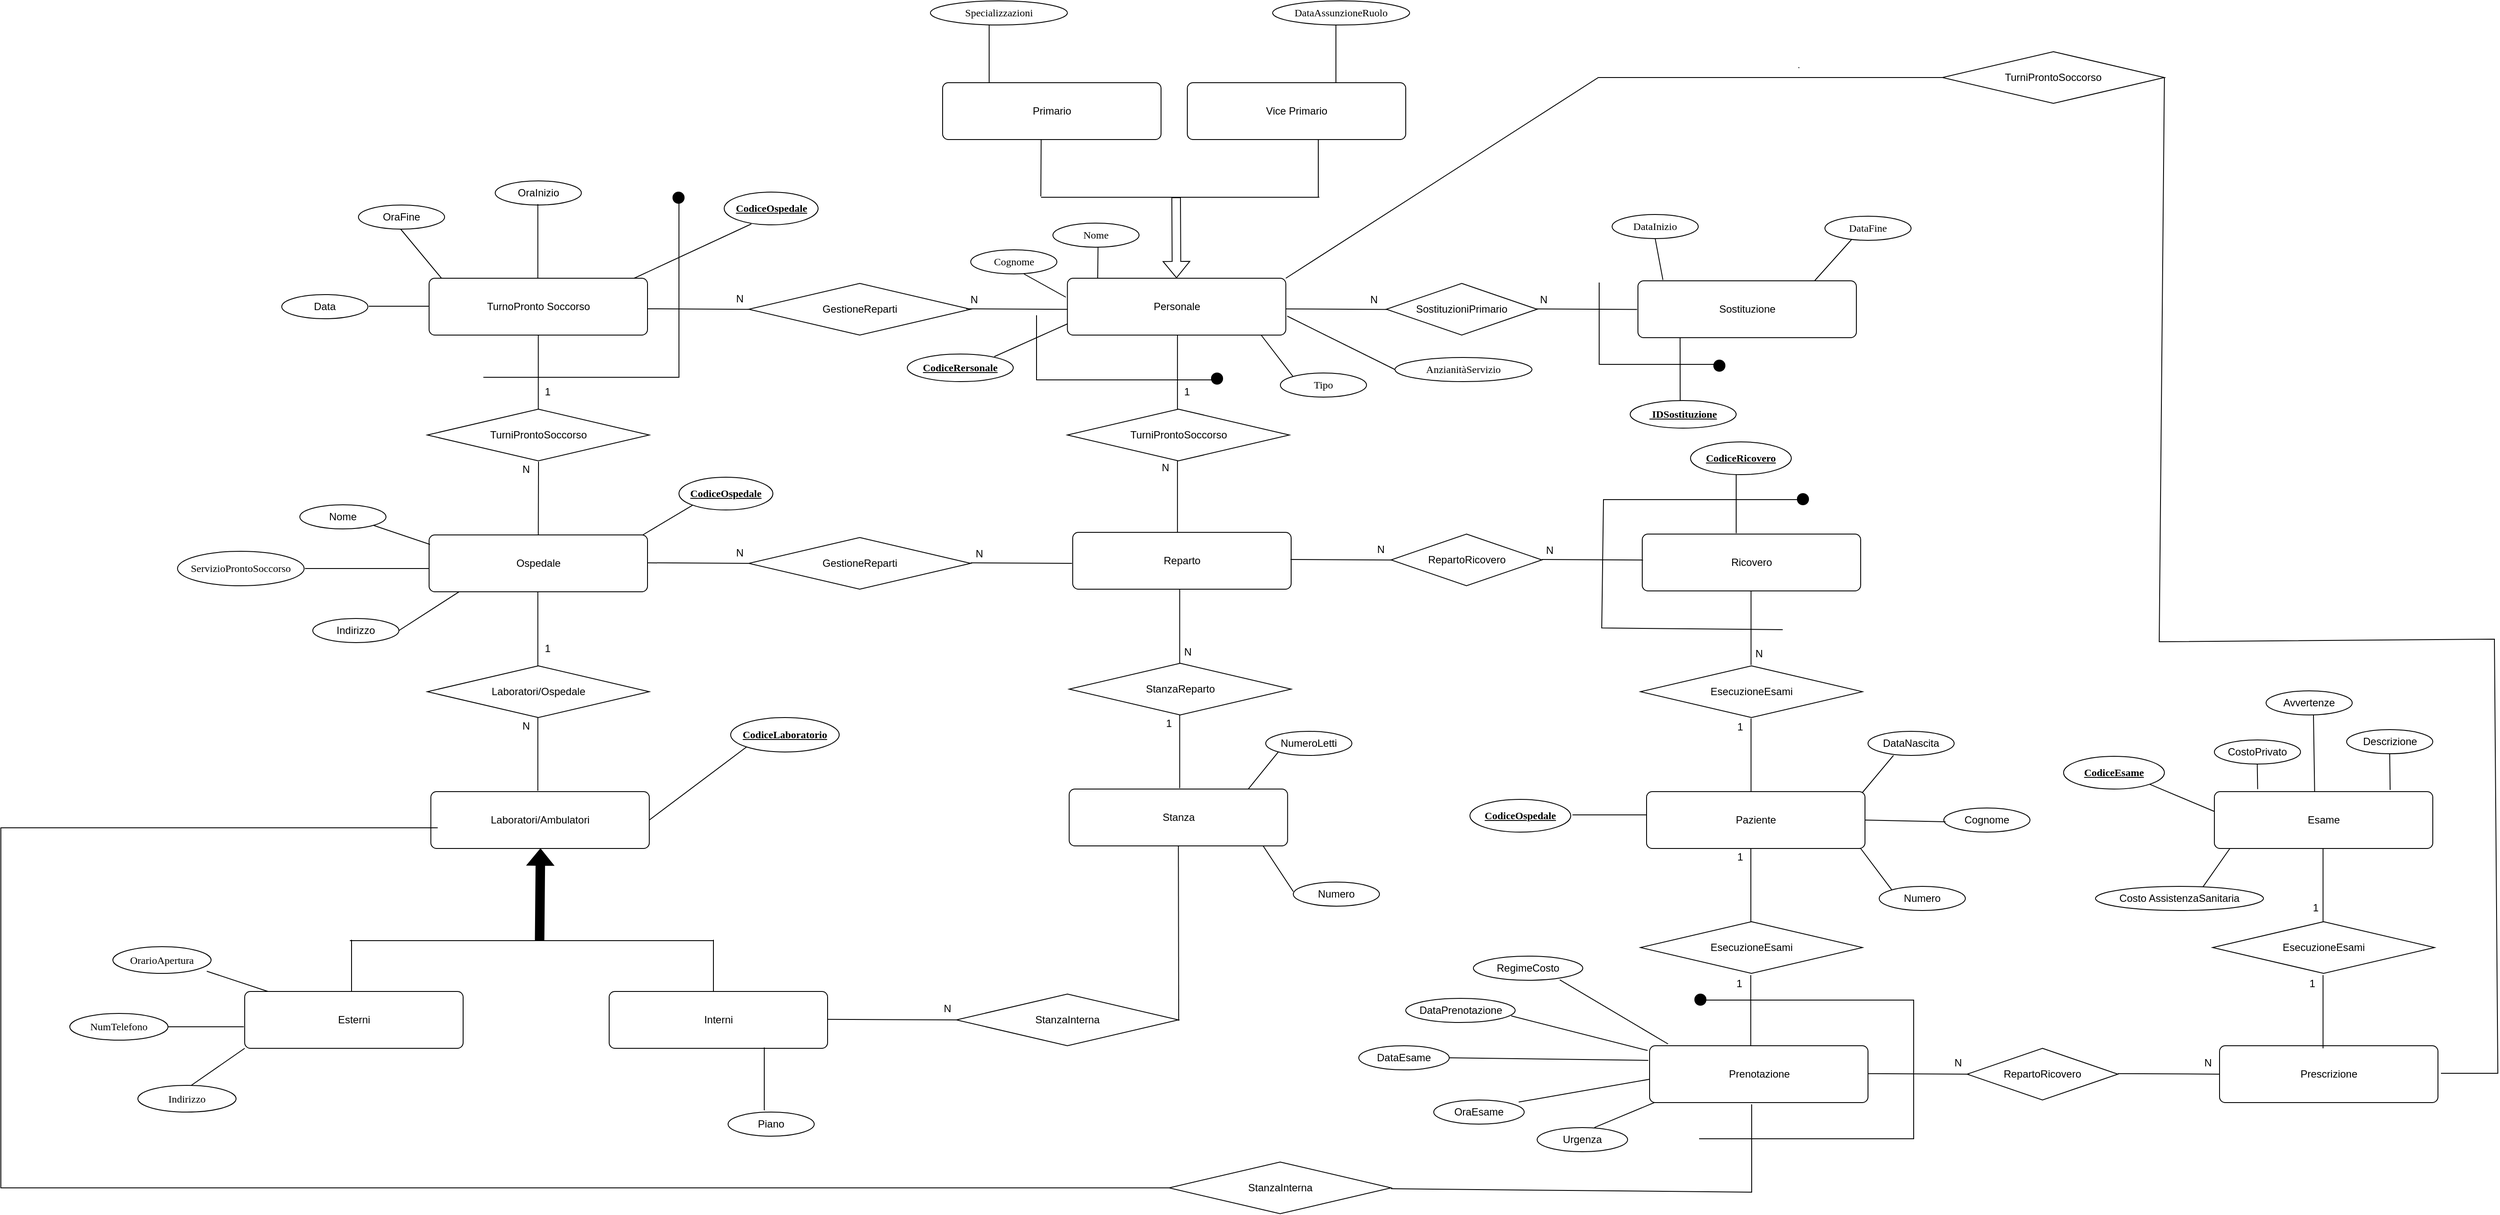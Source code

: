 <mxfile version="24.4.4" type="github">
  <diagram name="Pagina-1" id="woLgoflBnYrOJVL_EDXt">
    <mxGraphModel dx="2906" dy="1667" grid="0" gridSize="10" guides="1" tooltips="1" connect="1" arrows="1" fold="1" page="0" pageScale="1" pageWidth="827" pageHeight="1169" math="0" shadow="0">
      <root>
        <mxCell id="0" />
        <mxCell id="1" parent="0" />
        <mxCell id="nYtGBeRSti1WLGGYR-Tt-14" value="TurnoPronto Soccorso" style="rounded=1;arcSize=10;whiteSpace=wrap;html=1;align=center;" parent="1" vertex="1">
          <mxGeometry x="-793" y="-386" width="253.5" height="66" as="geometry" />
        </mxCell>
        <mxCell id="nYtGBeRSti1WLGGYR-Tt-88" value="" style="endArrow=none;html=1;rounded=0;fontSize=12;startSize=8;endSize=8;curved=1;entryX=0.5;entryY=1;entryDx=0;entryDy=0;exitX=0.5;exitY=0;exitDx=0;exitDy=0;" parent="1" edge="1" target="nYtGBeRSti1WLGGYR-Tt-14" source="W7nRIWuPNDp_MP-GWuMY-126">
          <mxGeometry relative="1" as="geometry">
            <mxPoint x="-666.87" y="-223" as="sourcePoint" />
            <mxPoint x="-666.58" y="-280" as="targetPoint" />
          </mxGeometry>
        </mxCell>
        <mxCell id="nYtGBeRSti1WLGGYR-Tt-89" value="1" style="resizable=0;html=1;whiteSpace=wrap;align=right;verticalAlign=bottom;" parent="nYtGBeRSti1WLGGYR-Tt-88" connectable="0" vertex="1">
          <mxGeometry x="1" relative="1" as="geometry">
            <mxPoint x="16" y="74" as="offset" />
          </mxGeometry>
        </mxCell>
        <mxCell id="nYtGBeRSti1WLGGYR-Tt-90" value="" style="endArrow=none;html=1;rounded=0;fontSize=12;startSize=8;endSize=8;curved=1;entryX=0.5;entryY=0;entryDx=0;entryDy=0;" parent="1" edge="1" target="W7nRIWuPNDp_MP-GWuMY-122">
          <mxGeometry relative="1" as="geometry">
            <mxPoint x="-666" y="-173" as="sourcePoint" />
            <mxPoint x="-666.87" y="-107" as="targetPoint" />
          </mxGeometry>
        </mxCell>
        <mxCell id="nYtGBeRSti1WLGGYR-Tt-91" value="N" style="resizable=0;html=1;whiteSpace=wrap;align=right;verticalAlign=bottom;" parent="nYtGBeRSti1WLGGYR-Tt-90" connectable="0" vertex="1">
          <mxGeometry x="1" relative="1" as="geometry">
            <mxPoint x="-8" y="-67" as="offset" />
          </mxGeometry>
        </mxCell>
        <mxCell id="W7nRIWuPNDp_MP-GWuMY-4" value="&lt;p style=&quot;margin: 0px 0px 0px 72px; text-indent: -72px; font-stretch: normal; line-height: normal; font-family: Times;&quot;&gt;&lt;b&gt;CodiceOspedale&lt;/b&gt;&lt;/p&gt;" style="ellipse;whiteSpace=wrap;html=1;align=center;fontStyle=4;" vertex="1" parent="1">
          <mxGeometry x="-503" y="-155" width="109" height="38" as="geometry" />
        </mxCell>
        <mxCell id="W7nRIWuPNDp_MP-GWuMY-7" value="&lt;p style=&quot;margin: 0px 0px 0px 72px; text-indent: -72px; font-stretch: normal; line-height: normal; font-family: Times;&quot;&gt;ServizioProntoSoccorso&lt;/p&gt;" style="ellipse;whiteSpace=wrap;html=1;align=center;" vertex="1" parent="1">
          <mxGeometry x="-1085" y="-69" width="147" height="40" as="geometry" />
        </mxCell>
        <mxCell id="W7nRIWuPNDp_MP-GWuMY-8" value="" style="endArrow=none;html=1;rounded=0;" edge="1" parent="1">
          <mxGeometry relative="1" as="geometry">
            <mxPoint x="-937" y="-49" as="sourcePoint" />
            <mxPoint x="-793" y="-49" as="targetPoint" />
          </mxGeometry>
        </mxCell>
        <mxCell id="W7nRIWuPNDp_MP-GWuMY-9" value="" style="endArrow=none;html=1;rounded=0;entryX=0.147;entryY=0.977;entryDx=0;entryDy=0;exitX=1;exitY=0.5;exitDx=0;exitDy=0;entryPerimeter=0;" edge="1" parent="1" source="W7nRIWuPNDp_MP-GWuMY-25" target="W7nRIWuPNDp_MP-GWuMY-122">
          <mxGeometry relative="1" as="geometry">
            <mxPoint x="-67" y="7" as="sourcePoint" />
            <mxPoint x="-10" y="-22" as="targetPoint" />
          </mxGeometry>
        </mxCell>
        <mxCell id="W7nRIWuPNDp_MP-GWuMY-11" value="" style="endArrow=none;html=1;rounded=0;entryX=0;entryY=1;entryDx=0;entryDy=0;" edge="1" parent="1" target="W7nRIWuPNDp_MP-GWuMY-4">
          <mxGeometry relative="1" as="geometry">
            <mxPoint x="-545" y="-88" as="sourcePoint" />
            <mxPoint x="-506" y="-109" as="targetPoint" />
          </mxGeometry>
        </mxCell>
        <mxCell id="W7nRIWuPNDp_MP-GWuMY-15" style="edgeStyle=orthogonalEdgeStyle;rounded=0;orthogonalLoop=1;jettySize=auto;html=1;exitX=0.5;exitY=1;exitDx=0;exitDy=0;" edge="1" parent="1">
          <mxGeometry relative="1" as="geometry">
            <mxPoint x="897.5" y="543" as="sourcePoint" />
            <mxPoint x="897.5" y="543" as="targetPoint" />
          </mxGeometry>
        </mxCell>
        <mxCell id="W7nRIWuPNDp_MP-GWuMY-20" value="&lt;p style=&quot;margin: 0px 0px 0px 72px; text-indent: -72px; font-stretch: normal; line-height: normal; font-family: Times;&quot;&gt;&lt;b&gt;CodiceLaboratorio&lt;/b&gt;&lt;/p&gt;" style="ellipse;whiteSpace=wrap;html=1;align=center;fontStyle=4;" vertex="1" parent="1">
          <mxGeometry x="-443" y="124" width="126" height="40" as="geometry" />
        </mxCell>
        <mxCell id="W7nRIWuPNDp_MP-GWuMY-21" value="" style="endArrow=none;html=1;rounded=0;exitX=1;exitY=0.5;exitDx=0;exitDy=0;entryX=0;entryY=1;entryDx=0;entryDy=0;" edge="1" parent="1" source="W7nRIWuPNDp_MP-GWuMY-123" target="W7nRIWuPNDp_MP-GWuMY-20">
          <mxGeometry relative="1" as="geometry">
            <mxPoint x="-891.004" y="245.11" as="sourcePoint" />
            <mxPoint x="-839.95" y="291" as="targetPoint" />
          </mxGeometry>
        </mxCell>
        <mxCell id="W7nRIWuPNDp_MP-GWuMY-25" value="Indirizzo" style="ellipse;whiteSpace=wrap;html=1;align=center;" vertex="1" parent="1">
          <mxGeometry x="-928" y="9" width="100" height="28" as="geometry" />
        </mxCell>
        <mxCell id="W7nRIWuPNDp_MP-GWuMY-26" value="Nome" style="ellipse;whiteSpace=wrap;html=1;align=center;" vertex="1" parent="1">
          <mxGeometry x="-943" y="-123" width="100" height="28" as="geometry" />
        </mxCell>
        <mxCell id="W7nRIWuPNDp_MP-GWuMY-28" value="&lt;p style=&quot;margin: 0px 0px 0px 72px; text-indent: -72px; font-stretch: normal; line-height: normal; font-family: Times;&quot;&gt;OrarioApertura&lt;/p&gt;" style="ellipse;whiteSpace=wrap;html=1;align=center;" vertex="1" parent="1">
          <mxGeometry x="-1160" y="390" width="114" height="31" as="geometry" />
        </mxCell>
        <mxCell id="W7nRIWuPNDp_MP-GWuMY-40" value="SostituzioniPrimario" style="shape=rhombus;perimeter=rhombusPerimeter;whiteSpace=wrap;html=1;align=center;" vertex="1" parent="1">
          <mxGeometry x="318" y="-380" width="175" height="60" as="geometry" />
        </mxCell>
        <mxCell id="W7nRIWuPNDp_MP-GWuMY-54" value="" style="endArrow=none;html=1;rounded=0;" edge="1" parent="1">
          <mxGeometry relative="1" as="geometry">
            <mxPoint x="797" y="-630" as="sourcePoint" />
            <mxPoint x="796.5" y="-631" as="targetPoint" />
            <Array as="points" />
          </mxGeometry>
        </mxCell>
        <mxCell id="W7nRIWuPNDp_MP-GWuMY-56" value="" style="endArrow=none;html=1;rounded=0;fontSize=12;startSize=8;endSize=8;curved=1;exitX=0.5;exitY=0;exitDx=0;exitDy=0;" edge="1" parent="1">
          <mxGeometry relative="1" as="geometry">
            <mxPoint x="239" y="-480" as="sourcePoint" />
            <mxPoint x="239" y="-547" as="targetPoint" />
          </mxGeometry>
        </mxCell>
        <mxCell id="W7nRIWuPNDp_MP-GWuMY-58" value="&lt;p style=&quot;margin: 0px 0px 0px 72px; text-indent: -72px; font-stretch: normal; line-height: normal; font-family: Times;&quot;&gt;DataInizio&lt;/p&gt;" style="ellipse;whiteSpace=wrap;html=1;align=center;" vertex="1" parent="1">
          <mxGeometry x="580" y="-460" width="100" height="28" as="geometry" />
        </mxCell>
        <mxCell id="W7nRIWuPNDp_MP-GWuMY-59" value="&lt;p style=&quot;margin: 0px 0px 0px 72px; text-indent: -72px; font-stretch: normal; line-height: normal; font-family: Times;&quot;&gt;DataFine&lt;/p&gt;" style="ellipse;whiteSpace=wrap;html=1;align=center;" vertex="1" parent="1">
          <mxGeometry x="827" y="-458" width="100" height="28" as="geometry" />
        </mxCell>
        <mxCell id="W7nRIWuPNDp_MP-GWuMY-60" value="" style="endArrow=none;html=1;rounded=0;fontSize=12;startSize=8;endSize=8;curved=1;exitX=0.5;exitY=1;exitDx=0;exitDy=0;" edge="1" parent="1" source="W7nRIWuPNDp_MP-GWuMY-58">
          <mxGeometry relative="1" as="geometry">
            <mxPoint x="1093" y="-206" as="sourcePoint" />
            <mxPoint x="639" y="-384" as="targetPoint" />
          </mxGeometry>
        </mxCell>
        <mxCell id="W7nRIWuPNDp_MP-GWuMY-61" value="&lt;p style=&quot;margin: 0px 0px 0px 72px; text-indent: -72px; font-stretch: normal; line-height: normal; font-family: Times;&quot;&gt;&lt;b&gt;&amp;nbsp;IDSostituzione&lt;/b&gt;&lt;/p&gt;" style="ellipse;whiteSpace=wrap;html=1;align=center;fontStyle=4;" vertex="1" parent="1">
          <mxGeometry x="601" y="-244" width="123" height="32" as="geometry" />
        </mxCell>
        <mxCell id="W7nRIWuPNDp_MP-GWuMY-72" value="" style="ellipse;whiteSpace=wrap;html=1;aspect=fixed;strokeColor=#000000;fillColor=#000000;" vertex="1" parent="1">
          <mxGeometry x="698" y="-291" width="13" height="13" as="geometry" />
        </mxCell>
        <mxCell id="W7nRIWuPNDp_MP-GWuMY-74" value="&lt;p style=&quot;margin: 0px 0px 0px 72px; text-indent: -72px; font-stretch: normal; line-height: normal; font-family: Times;&quot;&gt;DataAssunzioneRuolo&lt;/p&gt;" style="ellipse;whiteSpace=wrap;html=1;align=center;" vertex="1" parent="1">
          <mxGeometry x="186" y="-708" width="159" height="28" as="geometry" />
        </mxCell>
        <mxCell id="W7nRIWuPNDp_MP-GWuMY-82" value="" style="shape=flexArrow;endArrow=classic;html=1;rounded=0;" edge="1" parent="1">
          <mxGeometry width="50" height="50" relative="1" as="geometry">
            <mxPoint x="74.04" y="-480" as="sourcePoint" />
            <mxPoint x="74.462" y="-386" as="targetPoint" />
          </mxGeometry>
        </mxCell>
        <mxCell id="W7nRIWuPNDp_MP-GWuMY-83" value="" style="endArrow=none;html=1;rounded=0;fontSize=12;startSize=8;endSize=8;curved=1;" edge="1" parent="1">
          <mxGeometry relative="1" as="geometry">
            <mxPoint x="-82.81" y="-480.03" as="sourcePoint" />
            <mxPoint x="240.19" y="-480.03" as="targetPoint" />
          </mxGeometry>
        </mxCell>
        <mxCell id="W7nRIWuPNDp_MP-GWuMY-87" value="" style="endArrow=none;html=1;rounded=0;fontSize=12;startSize=8;endSize=8;curved=1;" edge="1" parent="1">
          <mxGeometry relative="1" as="geometry">
            <mxPoint x="858" y="-431" as="sourcePoint" />
            <mxPoint x="814.996" y="-383" as="targetPoint" />
          </mxGeometry>
        </mxCell>
        <mxCell id="W7nRIWuPNDp_MP-GWuMY-92" value="" style="endArrow=none;html=1;rounded=0;" edge="1" parent="1">
          <mxGeometry width="50" height="50" relative="1" as="geometry">
            <mxPoint x="565" y="-381" as="sourcePoint" />
            <mxPoint x="698" y="-286" as="targetPoint" />
            <Array as="points">
              <mxPoint x="565" y="-286" />
            </Array>
          </mxGeometry>
        </mxCell>
        <mxCell id="W7nRIWuPNDp_MP-GWuMY-94" value="" style="endArrow=none;html=1;rounded=0;fontSize=12;startSize=8;endSize=8;curved=1;entryX=0.378;entryY=1.053;entryDx=0;entryDy=0;entryPerimeter=0;" edge="1" parent="1">
          <mxGeometry relative="1" as="geometry">
            <mxPoint x="659" y="-244" as="sourcePoint" />
            <mxPoint x="658.896" y="-327.88" as="targetPoint" />
          </mxGeometry>
        </mxCell>
        <mxCell id="W7nRIWuPNDp_MP-GWuMY-98" value="&lt;p style=&quot;margin: 0px 0px 0px 72px; text-indent: -72px; font-stretch: normal; line-height: normal; font-family: Times;&quot;&gt;&lt;b&gt;CodiceRersonale&lt;/b&gt;&lt;/p&gt;" style="ellipse;whiteSpace=wrap;html=1;align=center;fontStyle=4;" vertex="1" parent="1">
          <mxGeometry x="-238.0" y="-298" width="123" height="32" as="geometry" />
        </mxCell>
        <mxCell id="W7nRIWuPNDp_MP-GWuMY-99" value="&lt;p style=&quot;margin: 0px 0px 0px 72px; text-indent: -72px; font-stretch: normal; line-height: normal; font-family: Times;&quot;&gt;Nome&lt;/p&gt;" style="ellipse;whiteSpace=wrap;html=1;align=center;" vertex="1" parent="1">
          <mxGeometry x="-69" y="-450" width="100" height="28" as="geometry" />
        </mxCell>
        <mxCell id="W7nRIWuPNDp_MP-GWuMY-100" value="&lt;p style=&quot;margin: 0px 0px 0px 72px; text-indent: -72px; font-stretch: normal; line-height: normal; font-family: Times;&quot;&gt;Cognome&lt;/p&gt;" style="ellipse;whiteSpace=wrap;html=1;align=center;" vertex="1" parent="1">
          <mxGeometry x="-164.38" y="-419" width="100" height="28" as="geometry" />
        </mxCell>
        <mxCell id="W7nRIWuPNDp_MP-GWuMY-101" value="&lt;p style=&quot;margin: 0px 0px 0px 72px; text-indent: -72px; font-stretch: normal; line-height: normal; font-family: Times;&quot;&gt;Tipo&lt;/p&gt;" style="ellipse;whiteSpace=wrap;html=1;align=center;" vertex="1" parent="1">
          <mxGeometry x="195" y="-276" width="100" height="28" as="geometry" />
        </mxCell>
        <mxCell id="W7nRIWuPNDp_MP-GWuMY-102" value="&lt;p style=&quot;margin: 0px 0px 0px 72px; text-indent: -72px; font-stretch: normal; line-height: normal; font-family: Times;&quot;&gt;AnzianitàServizio&lt;/p&gt;" style="ellipse;whiteSpace=wrap;html=1;align=center;" vertex="1" parent="1">
          <mxGeometry x="328" y="-294" width="159" height="28" as="geometry" />
        </mxCell>
        <mxCell id="W7nRIWuPNDp_MP-GWuMY-103" value="" style="endArrow=none;html=1;rounded=0;fontSize=12;startSize=8;endSize=8;curved=1;exitX=0.5;exitY=0;exitDx=0;exitDy=0;" edge="1" parent="1">
          <mxGeometry relative="1" as="geometry">
            <mxPoint x="-83" y="-481" as="sourcePoint" />
            <mxPoint x="-82.64" y="-547" as="targetPoint" />
          </mxGeometry>
        </mxCell>
        <mxCell id="W7nRIWuPNDp_MP-GWuMY-109" value="" style="endArrow=none;html=1;rounded=0;" edge="1" parent="1">
          <mxGeometry relative="1" as="geometry">
            <mxPoint x="-88" y="-343" as="sourcePoint" />
            <mxPoint x="120" y="-268" as="targetPoint" />
            <Array as="points">
              <mxPoint x="-88" y="-268" />
            </Array>
          </mxGeometry>
        </mxCell>
        <mxCell id="W7nRIWuPNDp_MP-GWuMY-114" value="&lt;p style=&quot;margin: 0px 0px 0px 72px; text-indent: -72px; font-stretch: normal; line-height: normal; font-family: Times;&quot;&gt;Specializzazioni&lt;/p&gt;" style="ellipse;whiteSpace=wrap;html=1;align=center;" vertex="1" parent="1">
          <mxGeometry x="-211.18" y="-708" width="159" height="28" as="geometry" />
        </mxCell>
        <mxCell id="W7nRIWuPNDp_MP-GWuMY-122" value="Ospedale" style="rounded=1;arcSize=10;whiteSpace=wrap;html=1;align=center;" vertex="1" parent="1">
          <mxGeometry x="-793" y="-88" width="253.5" height="66" as="geometry" />
        </mxCell>
        <mxCell id="W7nRIWuPNDp_MP-GWuMY-123" value="Laboratori/Ambulatori" style="rounded=1;arcSize=10;whiteSpace=wrap;html=1;align=center;" vertex="1" parent="1">
          <mxGeometry x="-790.94" y="210" width="253.5" height="66" as="geometry" />
        </mxCell>
        <mxCell id="W7nRIWuPNDp_MP-GWuMY-126" value="TurniProntoSoccorso" style="shape=rhombus;perimeter=rhombusPerimeter;whiteSpace=wrap;html=1;align=center;" vertex="1" parent="1">
          <mxGeometry x="-795.06" y="-234" width="257.62" height="60" as="geometry" />
        </mxCell>
        <mxCell id="W7nRIWuPNDp_MP-GWuMY-127" value="" style="endArrow=none;html=1;rounded=0;entryX=0.138;entryY=0.032;entryDx=0;entryDy=0;entryPerimeter=0;exitX=1;exitY=1;exitDx=0;exitDy=0;" edge="1" parent="1" source="W7nRIWuPNDp_MP-GWuMY-26">
          <mxGeometry relative="1" as="geometry">
            <mxPoint x="-843" y="-109" as="sourcePoint" />
            <mxPoint x="-792" y="-77" as="targetPoint" />
          </mxGeometry>
        </mxCell>
        <mxCell id="W7nRIWuPNDp_MP-GWuMY-128" value="Laboratori/Ospedale" style="shape=rhombus;perimeter=rhombusPerimeter;whiteSpace=wrap;html=1;align=center;" vertex="1" parent="1">
          <mxGeometry x="-795.06" y="64" width="257.62" height="60" as="geometry" />
        </mxCell>
        <mxCell id="W7nRIWuPNDp_MP-GWuMY-129" value="" style="shape=flexArrow;endArrow=classic;html=1;rounded=0;labelBackgroundColor=#000000;fillColor=#000000;" edge="1" parent="1">
          <mxGeometry width="50" height="50" relative="1" as="geometry">
            <mxPoint x="-664.72" y="383" as="sourcePoint" />
            <mxPoint x="-663.72" y="276" as="targetPoint" />
          </mxGeometry>
        </mxCell>
        <mxCell id="W7nRIWuPNDp_MP-GWuMY-130" value="" style="endArrow=none;html=1;rounded=0;fontSize=12;startSize=8;endSize=8;curved=1;entryX=0.5;entryY=1;entryDx=0;entryDy=0;exitX=0.5;exitY=0;exitDx=0;exitDy=0;" edge="1" parent="1">
          <mxGeometry relative="1" as="geometry">
            <mxPoint x="-666.78" y="64" as="sourcePoint" />
            <mxPoint x="-666.78" y="-22" as="targetPoint" />
          </mxGeometry>
        </mxCell>
        <mxCell id="W7nRIWuPNDp_MP-GWuMY-131" value="1" style="resizable=0;html=1;whiteSpace=wrap;align=right;verticalAlign=bottom;" connectable="0" vertex="1" parent="W7nRIWuPNDp_MP-GWuMY-130">
          <mxGeometry x="1" relative="1" as="geometry">
            <mxPoint x="16" y="74" as="offset" />
          </mxGeometry>
        </mxCell>
        <mxCell id="W7nRIWuPNDp_MP-GWuMY-132" value="" style="endArrow=none;html=1;rounded=0;fontSize=12;startSize=8;endSize=8;curved=1;entryX=0.5;entryY=0;entryDx=0;entryDy=0;" edge="1" parent="1">
          <mxGeometry relative="1" as="geometry">
            <mxPoint x="-666.78" y="124" as="sourcePoint" />
            <mxPoint x="-666.78" y="209" as="targetPoint" />
          </mxGeometry>
        </mxCell>
        <mxCell id="W7nRIWuPNDp_MP-GWuMY-133" value="N" style="resizable=0;html=1;whiteSpace=wrap;align=right;verticalAlign=bottom;" connectable="0" vertex="1" parent="W7nRIWuPNDp_MP-GWuMY-132">
          <mxGeometry x="1" relative="1" as="geometry">
            <mxPoint x="-8" y="-67" as="offset" />
          </mxGeometry>
        </mxCell>
        <mxCell id="W7nRIWuPNDp_MP-GWuMY-134" value="Esterni" style="rounded=1;arcSize=10;whiteSpace=wrap;html=1;align=center;" vertex="1" parent="1">
          <mxGeometry x="-1007" y="442" width="253.5" height="66" as="geometry" />
        </mxCell>
        <mxCell id="W7nRIWuPNDp_MP-GWuMY-135" value="Interni" style="rounded=1;arcSize=10;whiteSpace=wrap;html=1;align=center;" vertex="1" parent="1">
          <mxGeometry x="-584" y="442" width="253.5" height="66" as="geometry" />
        </mxCell>
        <mxCell id="W7nRIWuPNDp_MP-GWuMY-136" value="" style="endArrow=none;html=1;rounded=0;" edge="1" parent="1">
          <mxGeometry relative="1" as="geometry">
            <mxPoint x="-885" y="383" as="sourcePoint" />
            <mxPoint x="-463" y="383" as="targetPoint" />
          </mxGeometry>
        </mxCell>
        <mxCell id="W7nRIWuPNDp_MP-GWuMY-137" value="" style="endArrow=none;html=1;rounded=0;fontSize=12;startSize=8;endSize=8;curved=1;entryX=0.5;entryY=0;entryDx=0;entryDy=0;" edge="1" parent="1">
          <mxGeometry relative="1" as="geometry">
            <mxPoint x="-883" y="382" as="sourcePoint" />
            <mxPoint x="-883" y="442" as="targetPoint" />
          </mxGeometry>
        </mxCell>
        <mxCell id="W7nRIWuPNDp_MP-GWuMY-139" value="" style="endArrow=none;html=1;rounded=0;fontSize=12;startSize=8;endSize=8;curved=1;entryX=0.5;entryY=0;entryDx=0;entryDy=0;" edge="1" parent="1">
          <mxGeometry relative="1" as="geometry">
            <mxPoint x="-463" y="382" as="sourcePoint" />
            <mxPoint x="-463" y="442" as="targetPoint" />
          </mxGeometry>
        </mxCell>
        <mxCell id="W7nRIWuPNDp_MP-GWuMY-140" value="Stanza" style="rounded=1;arcSize=10;whiteSpace=wrap;html=1;align=center;" vertex="1" parent="1">
          <mxGeometry x="-50.12" y="207" width="253.5" height="66" as="geometry" />
        </mxCell>
        <mxCell id="W7nRIWuPNDp_MP-GWuMY-141" value="Reparto" style="rounded=1;arcSize=10;whiteSpace=wrap;html=1;align=center;" vertex="1" parent="1">
          <mxGeometry x="-46" y="-91" width="253.5" height="66" as="geometry" />
        </mxCell>
        <mxCell id="W7nRIWuPNDp_MP-GWuMY-143" value="" style="endArrow=none;html=1;rounded=0;fontSize=12;startSize=8;endSize=8;curved=1;entryX=0;entryY=0.5;entryDx=0;entryDy=0;" edge="1" parent="1" target="W7nRIWuPNDp_MP-GWuMY-161">
          <mxGeometry relative="1" as="geometry">
            <mxPoint x="-330.5" y="474.37" as="sourcePoint" />
            <mxPoint x="-213" y="475" as="targetPoint" />
          </mxGeometry>
        </mxCell>
        <mxCell id="W7nRIWuPNDp_MP-GWuMY-144" value="N" style="resizable=0;html=1;whiteSpace=wrap;align=right;verticalAlign=bottom;" connectable="0" vertex="1" parent="W7nRIWuPNDp_MP-GWuMY-143">
          <mxGeometry x="1" relative="1" as="geometry">
            <mxPoint x="-4" y="-4" as="offset" />
          </mxGeometry>
        </mxCell>
        <mxCell id="W7nRIWuPNDp_MP-GWuMY-145" value="Numero" style="ellipse;whiteSpace=wrap;html=1;align=center;" vertex="1" parent="1">
          <mxGeometry x="210" y="315" width="100" height="28" as="geometry" />
        </mxCell>
        <mxCell id="W7nRIWuPNDp_MP-GWuMY-146" value="NumeroLetti" style="ellipse;whiteSpace=wrap;html=1;align=center;" vertex="1" parent="1">
          <mxGeometry x="178" y="140" width="100" height="28" as="geometry" />
        </mxCell>
        <mxCell id="W7nRIWuPNDp_MP-GWuMY-148" value="" style="endArrow=none;html=1;rounded=0;fontSize=12;startSize=8;endSize=8;curved=1;exitX=0.819;exitY=0.004;exitDx=0;exitDy=0;exitPerimeter=0;entryX=0;entryY=1;entryDx=0;entryDy=0;" edge="1" parent="1" source="W7nRIWuPNDp_MP-GWuMY-140" target="W7nRIWuPNDp_MP-GWuMY-146">
          <mxGeometry relative="1" as="geometry">
            <mxPoint x="385.581" y="445.002" as="sourcePoint" />
            <mxPoint x="115" y="140" as="targetPoint" />
          </mxGeometry>
        </mxCell>
        <mxCell id="W7nRIWuPNDp_MP-GWuMY-155" value="&lt;p style=&quot;margin: 0px 0px 0px 72px; text-indent: -72px; font-stretch: normal; line-height: normal; font-family: Times;&quot;&gt;NumTelefono&lt;/p&gt;" style="ellipse;whiteSpace=wrap;html=1;align=center;" vertex="1" parent="1">
          <mxGeometry x="-1210" y="467.5" width="114" height="31" as="geometry" />
        </mxCell>
        <mxCell id="W7nRIWuPNDp_MP-GWuMY-156" value="&lt;p style=&quot;margin: 0px 0px 0px 72px; text-indent: -72px; font-stretch: normal; line-height: normal; font-family: Times;&quot;&gt;Indirizzo&lt;/p&gt;" style="ellipse;whiteSpace=wrap;html=1;align=center;" vertex="1" parent="1">
          <mxGeometry x="-1131" y="551" width="114" height="31" as="geometry" />
        </mxCell>
        <mxCell id="W7nRIWuPNDp_MP-GWuMY-157" value="" style="endArrow=none;html=1;rounded=0;entryX=0.956;entryY=0.919;entryDx=0;entryDy=0;entryPerimeter=0;" edge="1" parent="1" source="W7nRIWuPNDp_MP-GWuMY-134" target="W7nRIWuPNDp_MP-GWuMY-28">
          <mxGeometry relative="1" as="geometry">
            <mxPoint x="-946" y="370" as="sourcePoint" />
            <mxPoint x="-1046" y="405" as="targetPoint" />
          </mxGeometry>
        </mxCell>
        <mxCell id="W7nRIWuPNDp_MP-GWuMY-158" value="" style="endArrow=none;html=1;rounded=0;entryX=1;entryY=0;entryDx=0;entryDy=0;" edge="1" parent="1">
          <mxGeometry relative="1" as="geometry">
            <mxPoint x="-1008" y="483" as="sourcePoint" />
            <mxPoint x="-1096" y="483" as="targetPoint" />
          </mxGeometry>
        </mxCell>
        <mxCell id="W7nRIWuPNDp_MP-GWuMY-159" value="" style="endArrow=none;html=1;rounded=0;entryX=1;entryY=0;entryDx=0;entryDy=0;exitX=0;exitY=1;exitDx=0;exitDy=0;" edge="1" parent="1" source="W7nRIWuPNDp_MP-GWuMY-134">
          <mxGeometry relative="1" as="geometry">
            <mxPoint x="-981" y="551" as="sourcePoint" />
            <mxPoint x="-1069" y="551" as="targetPoint" />
          </mxGeometry>
        </mxCell>
        <mxCell id="W7nRIWuPNDp_MP-GWuMY-161" value="StanzaInterna" style="shape=rhombus;perimeter=rhombusPerimeter;whiteSpace=wrap;html=1;align=center;" vertex="1" parent="1">
          <mxGeometry x="-181" y="445" width="257.62" height="60" as="geometry" />
        </mxCell>
        <mxCell id="W7nRIWuPNDp_MP-GWuMY-162" value="Piano" style="ellipse;whiteSpace=wrap;html=1;align=center;" vertex="1" parent="1">
          <mxGeometry x="-446" y="582" width="100" height="28" as="geometry" />
        </mxCell>
        <mxCell id="W7nRIWuPNDp_MP-GWuMY-163" value="" style="endArrow=none;html=1;rounded=0;fontSize=12;startSize=8;endSize=8;curved=1;" edge="1" parent="1">
          <mxGeometry relative="1" as="geometry">
            <mxPoint x="-404" y="507" as="sourcePoint" />
            <mxPoint x="-404" y="580" as="targetPoint" />
          </mxGeometry>
        </mxCell>
        <mxCell id="W7nRIWuPNDp_MP-GWuMY-164" value="" style="endArrow=none;html=1;rounded=0;fontSize=12;startSize=8;endSize=8;curved=1;entryX=0.5;entryY=1;entryDx=0;entryDy=0;" edge="1" parent="1" target="W7nRIWuPNDp_MP-GWuMY-140">
          <mxGeometry relative="1" as="geometry">
            <mxPoint x="77" y="476" as="sourcePoint" />
            <mxPoint x="102.62" y="474.37" as="targetPoint" />
          </mxGeometry>
        </mxCell>
        <mxCell id="W7nRIWuPNDp_MP-GWuMY-169" value="StanzaReparto" style="shape=rhombus;perimeter=rhombusPerimeter;whiteSpace=wrap;html=1;align=center;" vertex="1" parent="1">
          <mxGeometry x="-50.12" y="61" width="257.62" height="60" as="geometry" />
        </mxCell>
        <mxCell id="W7nRIWuPNDp_MP-GWuMY-170" value="" style="endArrow=none;html=1;rounded=0;fontSize=12;startSize=8;endSize=8;curved=1;entryX=0.5;entryY=1;entryDx=0;entryDy=0;exitX=0.5;exitY=0;exitDx=0;exitDy=0;" edge="1" parent="1">
          <mxGeometry relative="1" as="geometry">
            <mxPoint x="78.16" y="61" as="sourcePoint" />
            <mxPoint x="78.16" y="-25" as="targetPoint" />
          </mxGeometry>
        </mxCell>
        <mxCell id="W7nRIWuPNDp_MP-GWuMY-171" value="N" style="resizable=0;html=1;whiteSpace=wrap;align=right;verticalAlign=bottom;" connectable="0" vertex="1" parent="W7nRIWuPNDp_MP-GWuMY-170">
          <mxGeometry x="1" relative="1" as="geometry">
            <mxPoint x="15" y="81" as="offset" />
          </mxGeometry>
        </mxCell>
        <mxCell id="W7nRIWuPNDp_MP-GWuMY-172" value="" style="endArrow=none;html=1;rounded=0;fontSize=12;startSize=8;endSize=8;curved=1;entryX=0.5;entryY=0;entryDx=0;entryDy=0;" edge="1" parent="1">
          <mxGeometry relative="1" as="geometry">
            <mxPoint x="78.16" y="121" as="sourcePoint" />
            <mxPoint x="78.16" y="206" as="targetPoint" />
          </mxGeometry>
        </mxCell>
        <mxCell id="W7nRIWuPNDp_MP-GWuMY-173" value="1" style="resizable=0;html=1;whiteSpace=wrap;align=right;verticalAlign=bottom;" connectable="0" vertex="1" parent="W7nRIWuPNDp_MP-GWuMY-172">
          <mxGeometry x="1" relative="1" as="geometry">
            <mxPoint x="-8" y="-67" as="offset" />
          </mxGeometry>
        </mxCell>
        <mxCell id="W7nRIWuPNDp_MP-GWuMY-176" value="GestioneReparti" style="shape=rhombus;perimeter=rhombusPerimeter;whiteSpace=wrap;html=1;align=center;" vertex="1" parent="1">
          <mxGeometry x="-422.0" y="-85" width="257.62" height="60" as="geometry" />
        </mxCell>
        <mxCell id="W7nRIWuPNDp_MP-GWuMY-177" value="" style="endArrow=none;html=1;rounded=0;fontSize=12;startSize=8;endSize=8;curved=1;" edge="1" parent="1">
          <mxGeometry relative="1" as="geometry">
            <mxPoint x="-539.5" y="-55.62" as="sourcePoint" />
            <mxPoint x="-422" y="-54.99" as="targetPoint" />
          </mxGeometry>
        </mxCell>
        <mxCell id="W7nRIWuPNDp_MP-GWuMY-178" value="N" style="resizable=0;html=1;whiteSpace=wrap;align=right;verticalAlign=bottom;" connectable="0" vertex="1" parent="W7nRIWuPNDp_MP-GWuMY-177">
          <mxGeometry x="1" relative="1" as="geometry">
            <mxPoint x="-4" y="-4" as="offset" />
          </mxGeometry>
        </mxCell>
        <mxCell id="W7nRIWuPNDp_MP-GWuMY-179" value="" style="endArrow=none;html=1;rounded=0;fontSize=12;startSize=8;endSize=8;curved=1;" edge="1" parent="1">
          <mxGeometry relative="1" as="geometry">
            <mxPoint x="-164.38" y="-55.62" as="sourcePoint" />
            <mxPoint x="-46.88" y="-54.99" as="targetPoint" />
          </mxGeometry>
        </mxCell>
        <mxCell id="W7nRIWuPNDp_MP-GWuMY-180" value="N" style="resizable=0;html=1;whiteSpace=wrap;align=right;verticalAlign=bottom;" connectable="0" vertex="1" parent="W7nRIWuPNDp_MP-GWuMY-179">
          <mxGeometry x="1" relative="1" as="geometry">
            <mxPoint x="-102" y="-3" as="offset" />
          </mxGeometry>
        </mxCell>
        <mxCell id="W7nRIWuPNDp_MP-GWuMY-181" value="" style="endArrow=none;html=1;rounded=0;fontSize=12;startSize=8;endSize=8;curved=1;exitX=0.819;exitY=0.004;exitDx=0;exitDy=0;exitPerimeter=0;" edge="1" parent="1">
          <mxGeometry relative="1" as="geometry">
            <mxPoint x="175" y="273" as="sourcePoint" />
            <mxPoint x="210" y="326" as="targetPoint" />
          </mxGeometry>
        </mxCell>
        <mxCell id="W7nRIWuPNDp_MP-GWuMY-183" value="Data" style="ellipse;whiteSpace=wrap;html=1;align=center;" vertex="1" parent="1">
          <mxGeometry x="-964" y="-367" width="100" height="28" as="geometry" />
        </mxCell>
        <mxCell id="W7nRIWuPNDp_MP-GWuMY-184" value="OraFine" style="ellipse;whiteSpace=wrap;html=1;align=center;" vertex="1" parent="1">
          <mxGeometry x="-875" y="-471" width="100" height="28" as="geometry" />
        </mxCell>
        <mxCell id="W7nRIWuPNDp_MP-GWuMY-185" value="OraInizio" style="ellipse;whiteSpace=wrap;html=1;align=center;" vertex="1" parent="1">
          <mxGeometry x="-716.25" y="-499" width="100" height="28" as="geometry" />
        </mxCell>
        <mxCell id="W7nRIWuPNDp_MP-GWuMY-187" value="" style="endArrow=none;html=1;rounded=0;fontSize=12;startSize=8;endSize=8;curved=1;entryX=0.5;entryY=1;entryDx=0;entryDy=0;exitX=0.5;exitY=0;exitDx=0;exitDy=0;" edge="1" parent="1">
          <mxGeometry relative="1" as="geometry">
            <mxPoint x="-666.78" y="-386" as="sourcePoint" />
            <mxPoint x="-666.78" y="-472" as="targetPoint" />
          </mxGeometry>
        </mxCell>
        <mxCell id="W7nRIWuPNDp_MP-GWuMY-189" value="" style="endArrow=none;html=1;rounded=0;fontSize=12;startSize=8;endSize=8;curved=1;exitX=0.057;exitY=0.001;exitDx=0;exitDy=0;exitPerimeter=0;" edge="1" parent="1" source="nYtGBeRSti1WLGGYR-Tt-14">
          <mxGeometry relative="1" as="geometry">
            <mxPoint x="-825.53" y="-360" as="sourcePoint" />
            <mxPoint x="-826" y="-443" as="targetPoint" />
          </mxGeometry>
        </mxCell>
        <mxCell id="W7nRIWuPNDp_MP-GWuMY-190" value="" style="endArrow=none;html=1;rounded=0;fontSize=12;startSize=8;endSize=8;curved=1;" edge="1" parent="1">
          <mxGeometry relative="1" as="geometry">
            <mxPoint x="-793" y="-353.53" as="sourcePoint" />
            <mxPoint x="-863" y="-353.53" as="targetPoint" />
          </mxGeometry>
        </mxCell>
        <mxCell id="W7nRIWuPNDp_MP-GWuMY-192" value="&lt;p style=&quot;margin: 0px 0px 0px 72px; text-indent: -72px; font-stretch: normal; line-height: normal; font-family: Times;&quot;&gt;&lt;b&gt;CodiceOspedale&lt;/b&gt;&lt;/p&gt;" style="ellipse;whiteSpace=wrap;html=1;align=center;fontStyle=4;" vertex="1" parent="1">
          <mxGeometry x="-450.5" y="-486" width="109" height="38" as="geometry" />
        </mxCell>
        <mxCell id="W7nRIWuPNDp_MP-GWuMY-193" value="" style="endArrow=none;html=1;rounded=0;fontSize=12;startSize=8;endSize=8;curved=1;exitX=0.057;exitY=0.001;exitDx=0;exitDy=0;exitPerimeter=0;" edge="1" parent="1">
          <mxGeometry relative="1" as="geometry">
            <mxPoint x="-555" y="-386" as="sourcePoint" />
            <mxPoint x="-419" y="-449" as="targetPoint" />
          </mxGeometry>
        </mxCell>
        <mxCell id="W7nRIWuPNDp_MP-GWuMY-194" value="Personale" style="rounded=1;arcSize=10;whiteSpace=wrap;html=1;align=center;" vertex="1" parent="1">
          <mxGeometry x="-52.18" y="-386" width="253.5" height="66" as="geometry" />
        </mxCell>
        <mxCell id="W7nRIWuPNDp_MP-GWuMY-195" value="" style="endArrow=none;html=1;rounded=0;fontSize=12;startSize=8;endSize=8;curved=1;entryX=0.5;entryY=0;entryDx=0;entryDy=0;" edge="1" parent="1">
          <mxGeometry relative="1" as="geometry">
            <mxPoint x="75.57" y="-176" as="sourcePoint" />
            <mxPoint x="75.57" y="-91" as="targetPoint" />
          </mxGeometry>
        </mxCell>
        <mxCell id="W7nRIWuPNDp_MP-GWuMY-196" value="N" style="resizable=0;html=1;whiteSpace=wrap;align=right;verticalAlign=bottom;" connectable="0" vertex="1" parent="W7nRIWuPNDp_MP-GWuMY-195">
          <mxGeometry x="1" relative="1" as="geometry">
            <mxPoint x="-8" y="-67" as="offset" />
          </mxGeometry>
        </mxCell>
        <mxCell id="W7nRIWuPNDp_MP-GWuMY-197" value="TurniProntoSoccorso" style="shape=rhombus;perimeter=rhombusPerimeter;whiteSpace=wrap;html=1;align=center;" vertex="1" parent="1">
          <mxGeometry x="-52.18" y="-234" width="257.62" height="60" as="geometry" />
        </mxCell>
        <mxCell id="W7nRIWuPNDp_MP-GWuMY-198" value="" style="endArrow=none;html=1;rounded=0;fontSize=12;startSize=8;endSize=8;curved=1;entryX=0.5;entryY=1;entryDx=0;entryDy=0;exitX=0.5;exitY=0;exitDx=0;exitDy=0;" edge="1" parent="1">
          <mxGeometry relative="1" as="geometry">
            <mxPoint x="75.57" y="-234" as="sourcePoint" />
            <mxPoint x="75.57" y="-320" as="targetPoint" />
          </mxGeometry>
        </mxCell>
        <mxCell id="W7nRIWuPNDp_MP-GWuMY-199" value="1" style="resizable=0;html=1;whiteSpace=wrap;align=right;verticalAlign=bottom;" connectable="0" vertex="1" parent="W7nRIWuPNDp_MP-GWuMY-198">
          <mxGeometry x="1" relative="1" as="geometry">
            <mxPoint x="16" y="74" as="offset" />
          </mxGeometry>
        </mxCell>
        <mxCell id="W7nRIWuPNDp_MP-GWuMY-200" value="GestioneReparti" style="shape=rhombus;perimeter=rhombusPerimeter;whiteSpace=wrap;html=1;align=center;" vertex="1" parent="1">
          <mxGeometry x="-422.0" y="-380" width="257.62" height="60" as="geometry" />
        </mxCell>
        <mxCell id="W7nRIWuPNDp_MP-GWuMY-201" value="" style="endArrow=none;html=1;rounded=0;fontSize=12;startSize=8;endSize=8;curved=1;" edge="1" parent="1">
          <mxGeometry relative="1" as="geometry">
            <mxPoint x="-169.68" y="-350.53" as="sourcePoint" />
            <mxPoint x="-52.18" y="-349.9" as="targetPoint" />
          </mxGeometry>
        </mxCell>
        <mxCell id="W7nRIWuPNDp_MP-GWuMY-202" value="N" style="resizable=0;html=1;whiteSpace=wrap;align=right;verticalAlign=bottom;" connectable="0" vertex="1" parent="W7nRIWuPNDp_MP-GWuMY-201">
          <mxGeometry x="1" relative="1" as="geometry">
            <mxPoint x="-102" y="-3" as="offset" />
          </mxGeometry>
        </mxCell>
        <mxCell id="W7nRIWuPNDp_MP-GWuMY-203" value="" style="endArrow=none;html=1;rounded=0;fontSize=12;startSize=8;endSize=8;curved=1;" edge="1" parent="1">
          <mxGeometry relative="1" as="geometry">
            <mxPoint x="-539.5" y="-350.53" as="sourcePoint" />
            <mxPoint x="-422" y="-349.9" as="targetPoint" />
          </mxGeometry>
        </mxCell>
        <mxCell id="W7nRIWuPNDp_MP-GWuMY-204" value="N" style="resizable=0;html=1;whiteSpace=wrap;align=right;verticalAlign=bottom;" connectable="0" vertex="1" parent="W7nRIWuPNDp_MP-GWuMY-203">
          <mxGeometry x="1" relative="1" as="geometry">
            <mxPoint x="-4" y="-4" as="offset" />
          </mxGeometry>
        </mxCell>
        <mxCell id="W7nRIWuPNDp_MP-GWuMY-207" value="" style="endArrow=none;html=1;rounded=0;" edge="1" parent="1">
          <mxGeometry relative="1" as="geometry">
            <mxPoint x="-730" y="-271" as="sourcePoint" />
            <mxPoint x="-503" y="-475" as="targetPoint" />
            <Array as="points">
              <mxPoint x="-503" y="-271" />
            </Array>
          </mxGeometry>
        </mxCell>
        <mxCell id="W7nRIWuPNDp_MP-GWuMY-208" value="" style="ellipse;whiteSpace=wrap;html=1;aspect=fixed;strokeColor=#000000;fillColor=#000000;" vertex="1" parent="1">
          <mxGeometry x="-510" y="-486" width="13" height="13" as="geometry" />
        </mxCell>
        <mxCell id="W7nRIWuPNDp_MP-GWuMY-209" value="Primario" style="rounded=1;arcSize=10;whiteSpace=wrap;html=1;align=center;" vertex="1" parent="1">
          <mxGeometry x="-197" y="-613" width="253.5" height="66" as="geometry" />
        </mxCell>
        <mxCell id="W7nRIWuPNDp_MP-GWuMY-210" value="Vice Primario" style="rounded=1;arcSize=10;whiteSpace=wrap;html=1;align=center;" vertex="1" parent="1">
          <mxGeometry x="87" y="-613" width="253.5" height="66" as="geometry" />
        </mxCell>
        <mxCell id="W7nRIWuPNDp_MP-GWuMY-211" value="" style="endArrow=none;html=1;rounded=0;fontSize=12;startSize=8;endSize=8;curved=1;exitX=0.5;exitY=0;exitDx=0;exitDy=0;" edge="1" parent="1">
          <mxGeometry relative="1" as="geometry">
            <mxPoint x="259.47" y="-613" as="sourcePoint" />
            <mxPoint x="259.47" y="-680" as="targetPoint" />
          </mxGeometry>
        </mxCell>
        <mxCell id="W7nRIWuPNDp_MP-GWuMY-212" value="" style="endArrow=none;html=1;rounded=0;fontSize=12;startSize=8;endSize=8;curved=1;exitX=0.5;exitY=0;exitDx=0;exitDy=0;" edge="1" parent="1">
          <mxGeometry relative="1" as="geometry">
            <mxPoint x="-143" y="-613" as="sourcePoint" />
            <mxPoint x="-143" y="-680" as="targetPoint" />
          </mxGeometry>
        </mxCell>
        <mxCell id="W7nRIWuPNDp_MP-GWuMY-214" value="" style="endArrow=none;html=1;rounded=0;fontSize=12;startSize=8;endSize=8;curved=1;" edge="1" parent="1">
          <mxGeometry relative="1" as="geometry">
            <mxPoint x="-17" y="-386" as="sourcePoint" />
            <mxPoint x="-16.64" y="-422" as="targetPoint" />
          </mxGeometry>
        </mxCell>
        <mxCell id="W7nRIWuPNDp_MP-GWuMY-215" value="" style="endArrow=none;html=1;rounded=0;fontSize=12;startSize=8;endSize=8;curved=1;" edge="1" parent="1">
          <mxGeometry relative="1" as="geometry">
            <mxPoint x="-54" y="-364" as="sourcePoint" />
            <mxPoint x="-102.64" y="-391" as="targetPoint" />
          </mxGeometry>
        </mxCell>
        <mxCell id="W7nRIWuPNDp_MP-GWuMY-216" value="" style="endArrow=none;html=1;rounded=0;fontSize=12;startSize=8;endSize=8;curved=1;exitX=0.924;exitY=0.024;exitDx=0;exitDy=0;exitPerimeter=0;entryX=0;entryY=0;entryDx=0;entryDy=0;" edge="1" parent="1" target="W7nRIWuPNDp_MP-GWuMY-101">
          <mxGeometry relative="1" as="geometry">
            <mxPoint x="172.694" y="-319.996" as="sourcePoint" />
            <mxPoint x="186.0" y="-347.58" as="targetPoint" />
          </mxGeometry>
        </mxCell>
        <mxCell id="W7nRIWuPNDp_MP-GWuMY-217" value="" style="endArrow=none;html=1;rounded=0;fontSize=12;startSize=8;endSize=8;curved=1;" edge="1" parent="1">
          <mxGeometry relative="1" as="geometry">
            <mxPoint x="-137" y="-295" as="sourcePoint" />
            <mxPoint x="-52.18" y="-333" as="targetPoint" />
          </mxGeometry>
        </mxCell>
        <mxCell id="W7nRIWuPNDp_MP-GWuMY-218" value="" style="ellipse;whiteSpace=wrap;html=1;aspect=fixed;strokeColor=#000000;fillColor=#000000;" vertex="1" parent="1">
          <mxGeometry x="115" y="-276" width="13" height="13" as="geometry" />
        </mxCell>
        <mxCell id="W7nRIWuPNDp_MP-GWuMY-219" value="" style="endArrow=none;html=1;rounded=0;fontSize=12;startSize=8;endSize=8;curved=1;entryX=0;entryY=0.5;entryDx=0;entryDy=0;" edge="1" parent="1" target="W7nRIWuPNDp_MP-GWuMY-102">
          <mxGeometry relative="1" as="geometry">
            <mxPoint x="203" y="-342" as="sourcePoint" />
            <mxPoint x="308" y="-420" as="targetPoint" />
          </mxGeometry>
        </mxCell>
        <mxCell id="W7nRIWuPNDp_MP-GWuMY-220" value="" style="endArrow=none;html=1;rounded=0;fontSize=12;startSize=8;endSize=8;curved=1;" edge="1" parent="1">
          <mxGeometry relative="1" as="geometry">
            <mxPoint x="201.32" y="-350.43" as="sourcePoint" />
            <mxPoint x="318.82" y="-349.8" as="targetPoint" />
          </mxGeometry>
        </mxCell>
        <mxCell id="W7nRIWuPNDp_MP-GWuMY-221" value="N" style="resizable=0;html=1;whiteSpace=wrap;align=right;verticalAlign=bottom;" connectable="0" vertex="1" parent="W7nRIWuPNDp_MP-GWuMY-220">
          <mxGeometry x="1" relative="1" as="geometry">
            <mxPoint x="-9" y="-3" as="offset" />
          </mxGeometry>
        </mxCell>
        <mxCell id="W7nRIWuPNDp_MP-GWuMY-222" value="" style="endArrow=none;html=1;rounded=0;fontSize=12;startSize=8;endSize=8;curved=1;" edge="1" parent="1">
          <mxGeometry relative="1" as="geometry">
            <mxPoint x="491.5" y="-350.43" as="sourcePoint" />
            <mxPoint x="609" y="-349.8" as="targetPoint" />
          </mxGeometry>
        </mxCell>
        <mxCell id="W7nRIWuPNDp_MP-GWuMY-223" value="N" style="resizable=0;html=1;whiteSpace=wrap;align=right;verticalAlign=bottom;" connectable="0" vertex="1" parent="W7nRIWuPNDp_MP-GWuMY-222">
          <mxGeometry x="1" relative="1" as="geometry">
            <mxPoint x="-102" y="-3" as="offset" />
          </mxGeometry>
        </mxCell>
        <mxCell id="W7nRIWuPNDp_MP-GWuMY-228" value="Ricovero" style="rounded=1;arcSize=10;whiteSpace=wrap;html=1;align=center;" vertex="1" parent="1">
          <mxGeometry x="615" y="-89" width="253.5" height="66" as="geometry" />
        </mxCell>
        <mxCell id="W7nRIWuPNDp_MP-GWuMY-229" value="Sostituzione" style="rounded=1;arcSize=10;whiteSpace=wrap;html=1;align=center;" vertex="1" parent="1">
          <mxGeometry x="610" y="-383" width="253.5" height="66" as="geometry" />
        </mxCell>
        <mxCell id="W7nRIWuPNDp_MP-GWuMY-230" value="RepartoRicovero" style="shape=rhombus;perimeter=rhombusPerimeter;whiteSpace=wrap;html=1;align=center;" vertex="1" parent="1">
          <mxGeometry x="323.5" y="-89" width="175" height="60" as="geometry" />
        </mxCell>
        <mxCell id="W7nRIWuPNDp_MP-GWuMY-231" value="" style="endArrow=none;html=1;rounded=0;fontSize=12;startSize=8;endSize=8;curved=1;" edge="1" parent="1">
          <mxGeometry relative="1" as="geometry">
            <mxPoint x="206.75" y="-59.5" as="sourcePoint" />
            <mxPoint x="324.25" y="-58.87" as="targetPoint" />
          </mxGeometry>
        </mxCell>
        <mxCell id="W7nRIWuPNDp_MP-GWuMY-232" value="N" style="resizable=0;html=1;whiteSpace=wrap;align=right;verticalAlign=bottom;" connectable="0" vertex="1" parent="W7nRIWuPNDp_MP-GWuMY-231">
          <mxGeometry x="1" relative="1" as="geometry">
            <mxPoint x="-7" y="-4" as="offset" />
          </mxGeometry>
        </mxCell>
        <mxCell id="W7nRIWuPNDp_MP-GWuMY-233" value="" style="endArrow=none;html=1;rounded=0;fontSize=12;startSize=8;endSize=8;curved=1;" edge="1" parent="1">
          <mxGeometry relative="1" as="geometry">
            <mxPoint x="498.5" y="-59.5" as="sourcePoint" />
            <mxPoint x="616" y="-58.87" as="targetPoint" />
          </mxGeometry>
        </mxCell>
        <mxCell id="W7nRIWuPNDp_MP-GWuMY-234" value="N" style="resizable=0;html=1;whiteSpace=wrap;align=right;verticalAlign=bottom;" connectable="0" vertex="1" parent="W7nRIWuPNDp_MP-GWuMY-233">
          <mxGeometry x="1" relative="1" as="geometry">
            <mxPoint x="-102" y="-3" as="offset" />
          </mxGeometry>
        </mxCell>
        <mxCell id="W7nRIWuPNDp_MP-GWuMY-241" value="" style="endArrow=none;html=1;rounded=0;fontSize=12;startSize=8;endSize=8;curved=1;entryX=0.5;entryY=1;entryDx=0;entryDy=0;exitX=0.5;exitY=0;exitDx=0;exitDy=0;" edge="1" parent="1">
          <mxGeometry relative="1" as="geometry">
            <mxPoint x="741.25" y="63" as="sourcePoint" />
            <mxPoint x="741.25" y="-23" as="targetPoint" />
          </mxGeometry>
        </mxCell>
        <mxCell id="W7nRIWuPNDp_MP-GWuMY-242" value="N" style="resizable=0;html=1;whiteSpace=wrap;align=right;verticalAlign=bottom;" connectable="0" vertex="1" parent="W7nRIWuPNDp_MP-GWuMY-241">
          <mxGeometry x="1" relative="1" as="geometry">
            <mxPoint x="15" y="81" as="offset" />
          </mxGeometry>
        </mxCell>
        <mxCell id="W7nRIWuPNDp_MP-GWuMY-243" value="EsecuzioneEsami" style="shape=rhombus;perimeter=rhombusPerimeter;whiteSpace=wrap;html=1;align=center;" vertex="1" parent="1">
          <mxGeometry x="612.94" y="64" width="257.62" height="60" as="geometry" />
        </mxCell>
        <mxCell id="W7nRIWuPNDp_MP-GWuMY-244" value="" style="endArrow=none;html=1;rounded=0;fontSize=12;startSize=8;endSize=8;curved=1;entryX=0.5;entryY=0;entryDx=0;entryDy=0;" edge="1" parent="1">
          <mxGeometry relative="1" as="geometry">
            <mxPoint x="741.25" y="125" as="sourcePoint" />
            <mxPoint x="741.25" y="210" as="targetPoint" />
          </mxGeometry>
        </mxCell>
        <mxCell id="W7nRIWuPNDp_MP-GWuMY-245" value="1" style="resizable=0;html=1;whiteSpace=wrap;align=right;verticalAlign=bottom;" connectable="0" vertex="1" parent="W7nRIWuPNDp_MP-GWuMY-244">
          <mxGeometry x="1" relative="1" as="geometry">
            <mxPoint x="-8" y="-67" as="offset" />
          </mxGeometry>
        </mxCell>
        <mxCell id="W7nRIWuPNDp_MP-GWuMY-246" value="Paziente" style="rounded=1;arcSize=10;whiteSpace=wrap;html=1;align=center;" vertex="1" parent="1">
          <mxGeometry x="620" y="210" width="253.5" height="66" as="geometry" />
        </mxCell>
        <mxCell id="W7nRIWuPNDp_MP-GWuMY-248" value="Numero" style="ellipse;whiteSpace=wrap;html=1;align=center;" vertex="1" parent="1">
          <mxGeometry x="890" y="320" width="100" height="28" as="geometry" />
        </mxCell>
        <mxCell id="W7nRIWuPNDp_MP-GWuMY-249" value="Cognome" style="ellipse;whiteSpace=wrap;html=1;align=center;" vertex="1" parent="1">
          <mxGeometry x="965" y="229" width="100" height="28" as="geometry" />
        </mxCell>
        <mxCell id="W7nRIWuPNDp_MP-GWuMY-250" value="DataNascita" style="ellipse;whiteSpace=wrap;html=1;align=center;" vertex="1" parent="1">
          <mxGeometry x="877" y="140" width="100" height="28" as="geometry" />
        </mxCell>
        <mxCell id="W7nRIWuPNDp_MP-GWuMY-251" value="&lt;p style=&quot;margin: 0px 0px 0px 72px; text-indent: -72px; font-stretch: normal; line-height: normal; font-family: Times;&quot;&gt;&lt;b&gt;CodiceOspedale&lt;/b&gt;&lt;/p&gt;" style="ellipse;whiteSpace=wrap;html=1;align=center;fontStyle=4;" vertex="1" parent="1">
          <mxGeometry x="415" y="219" width="117" height="38" as="geometry" />
        </mxCell>
        <mxCell id="W7nRIWuPNDp_MP-GWuMY-252" value="" style="endArrow=none;html=1;rounded=0;fontSize=12;startSize=8;endSize=8;curved=1;exitX=0.819;exitY=0.004;exitDx=0;exitDy=0;exitPerimeter=0;entryX=0;entryY=1;entryDx=0;entryDy=0;" edge="1" parent="1">
          <mxGeometry relative="1" as="geometry">
            <mxPoint x="870.56" y="211" as="sourcePoint" />
            <mxPoint x="906.56" y="168" as="targetPoint" />
          </mxGeometry>
        </mxCell>
        <mxCell id="W7nRIWuPNDp_MP-GWuMY-253" value="" style="endArrow=none;html=1;rounded=0;fontSize=12;startSize=8;endSize=8;curved=1;exitX=1;exitY=0.5;exitDx=0;exitDy=0;" edge="1" parent="1" source="W7nRIWuPNDp_MP-GWuMY-246">
          <mxGeometry relative="1" as="geometry">
            <mxPoint x="878" y="247" as="sourcePoint" />
            <mxPoint x="967" y="245" as="targetPoint" />
          </mxGeometry>
        </mxCell>
        <mxCell id="W7nRIWuPNDp_MP-GWuMY-255" value="" style="endArrow=none;html=1;rounded=0;fontSize=12;startSize=8;endSize=8;curved=1;exitX=0.819;exitY=0.004;exitDx=0;exitDy=0;exitPerimeter=0;entryX=0;entryY=0;entryDx=0;entryDy=0;" edge="1" parent="1" target="W7nRIWuPNDp_MP-GWuMY-248">
          <mxGeometry relative="1" as="geometry">
            <mxPoint x="868.5" y="276" as="sourcePoint" />
            <mxPoint x="904.5" y="233" as="targetPoint" />
          </mxGeometry>
        </mxCell>
        <mxCell id="W7nRIWuPNDp_MP-GWuMY-256" value="" style="endArrow=none;html=1;rounded=0;fontSize=12;startSize=8;endSize=8;curved=1;entryX=0;entryY=1;entryDx=0;entryDy=0;" edge="1" parent="1">
          <mxGeometry relative="1" as="geometry">
            <mxPoint x="534" y="237" as="sourcePoint" />
            <mxPoint x="620" y="237" as="targetPoint" />
          </mxGeometry>
        </mxCell>
        <mxCell id="W7nRIWuPNDp_MP-GWuMY-257" value="" style="endArrow=none;html=1;rounded=0;" edge="1" parent="1">
          <mxGeometry width="50" height="50" relative="1" as="geometry">
            <mxPoint x="800" y="-129" as="sourcePoint" />
            <mxPoint x="778" y="22" as="targetPoint" />
            <Array as="points">
              <mxPoint x="570" y="-129" />
              <mxPoint x="568" y="20" />
            </Array>
          </mxGeometry>
        </mxCell>
        <mxCell id="W7nRIWuPNDp_MP-GWuMY-259" value="&lt;p style=&quot;margin: 0px 0px 0px 72px; text-indent: -72px; font-stretch: normal; line-height: normal; font-family: Times;&quot;&gt;&lt;b&gt;CodiceRicovero&lt;/b&gt;&lt;/p&gt;" style="ellipse;whiteSpace=wrap;html=1;align=center;fontStyle=4;" vertex="1" parent="1">
          <mxGeometry x="671" y="-196" width="117" height="38" as="geometry" />
        </mxCell>
        <mxCell id="W7nRIWuPNDp_MP-GWuMY-260" value="" style="endArrow=none;html=1;rounded=0;fontSize=12;startSize=8;endSize=8;curved=1;" edge="1" parent="1">
          <mxGeometry relative="1" as="geometry">
            <mxPoint x="724" y="-158" as="sourcePoint" />
            <mxPoint x="724" y="-90" as="targetPoint" />
          </mxGeometry>
        </mxCell>
        <mxCell id="W7nRIWuPNDp_MP-GWuMY-262" value="" style="ellipse;whiteSpace=wrap;html=1;aspect=fixed;strokeColor=#000000;fillColor=#000000;" vertex="1" parent="1">
          <mxGeometry x="795" y="-136" width="13" height="13" as="geometry" />
        </mxCell>
        <mxCell id="W7nRIWuPNDp_MP-GWuMY-267" value="EsecuzioneEsami" style="shape=rhombus;perimeter=rhombusPerimeter;whiteSpace=wrap;html=1;align=center;" vertex="1" parent="1">
          <mxGeometry x="612.94" y="361" width="257.62" height="60" as="geometry" />
        </mxCell>
        <mxCell id="W7nRIWuPNDp_MP-GWuMY-268" value="" style="endArrow=none;html=1;rounded=0;fontSize=12;startSize=8;endSize=8;curved=1;entryX=0.5;entryY=0;entryDx=0;entryDy=0;" edge="1" parent="1">
          <mxGeometry relative="1" as="geometry">
            <mxPoint x="741.04" y="276" as="sourcePoint" />
            <mxPoint x="741.04" y="361" as="targetPoint" />
          </mxGeometry>
        </mxCell>
        <mxCell id="W7nRIWuPNDp_MP-GWuMY-269" value="1" style="resizable=0;html=1;whiteSpace=wrap;align=right;verticalAlign=bottom;" connectable="0" vertex="1" parent="W7nRIWuPNDp_MP-GWuMY-268">
          <mxGeometry x="1" relative="1" as="geometry">
            <mxPoint x="-8" y="-67" as="offset" />
          </mxGeometry>
        </mxCell>
        <mxCell id="W7nRIWuPNDp_MP-GWuMY-270" value="StanzaInterna" style="shape=rhombus;perimeter=rhombusPerimeter;whiteSpace=wrap;html=1;align=center;" vertex="1" parent="1">
          <mxGeometry x="65.88" y="640" width="257.62" height="60" as="geometry" />
        </mxCell>
        <mxCell id="W7nRIWuPNDp_MP-GWuMY-271" value="" style="endArrow=none;html=1;rounded=0;fontSize=12;startSize=8;endSize=8;curved=1;entryX=0.5;entryY=0;entryDx=0;entryDy=0;" edge="1" parent="1">
          <mxGeometry relative="1" as="geometry">
            <mxPoint x="740.92" y="423" as="sourcePoint" />
            <mxPoint x="740.92" y="508" as="targetPoint" />
          </mxGeometry>
        </mxCell>
        <mxCell id="W7nRIWuPNDp_MP-GWuMY-272" value="1" style="resizable=0;html=1;whiteSpace=wrap;align=right;verticalAlign=bottom;" connectable="0" vertex="1" parent="W7nRIWuPNDp_MP-GWuMY-271">
          <mxGeometry x="1" relative="1" as="geometry">
            <mxPoint x="-8" y="-67" as="offset" />
          </mxGeometry>
        </mxCell>
        <mxCell id="W7nRIWuPNDp_MP-GWuMY-273" value="Prenotazione" style="rounded=1;arcSize=10;whiteSpace=wrap;html=1;align=center;" vertex="1" parent="1">
          <mxGeometry x="623.5" y="505" width="253.5" height="66" as="geometry" />
        </mxCell>
        <mxCell id="W7nRIWuPNDp_MP-GWuMY-275" value="" style="endArrow=none;html=1;rounded=0;" edge="1" parent="1">
          <mxGeometry relative="1" as="geometry">
            <mxPoint x="67" y="670" as="sourcePoint" />
            <mxPoint x="-783" y="252" as="targetPoint" />
            <Array as="points">
              <mxPoint x="-1290" y="670" />
              <mxPoint x="-1290" y="252" />
            </Array>
          </mxGeometry>
        </mxCell>
        <mxCell id="W7nRIWuPNDp_MP-GWuMY-276" value="" style="endArrow=none;html=1;rounded=0;fontFamily=Helvetica;fontSize=12;fontColor=default;" edge="1" parent="1">
          <mxGeometry width="50" height="50" relative="1" as="geometry">
            <mxPoint x="323.5" y="671" as="sourcePoint" />
            <mxPoint x="742" y="573" as="targetPoint" />
            <Array as="points">
              <mxPoint x="742" y="675" />
            </Array>
          </mxGeometry>
        </mxCell>
        <mxCell id="W7nRIWuPNDp_MP-GWuMY-277" value="RepartoRicovero" style="shape=rhombus;perimeter=rhombusPerimeter;whiteSpace=wrap;html=1;align=center;" vertex="1" parent="1">
          <mxGeometry x="992" y="508" width="175" height="60" as="geometry" />
        </mxCell>
        <mxCell id="W7nRIWuPNDp_MP-GWuMY-278" value="" style="endArrow=none;html=1;rounded=0;fontSize=12;startSize=8;endSize=8;curved=1;" edge="1" parent="1">
          <mxGeometry relative="1" as="geometry">
            <mxPoint x="877" y="537.33" as="sourcePoint" />
            <mxPoint x="994.5" y="537.96" as="targetPoint" />
          </mxGeometry>
        </mxCell>
        <mxCell id="W7nRIWuPNDp_MP-GWuMY-279" value="N" style="resizable=0;html=1;whiteSpace=wrap;align=right;verticalAlign=bottom;" connectable="0" vertex="1" parent="W7nRIWuPNDp_MP-GWuMY-278">
          <mxGeometry x="1" relative="1" as="geometry">
            <mxPoint x="-7" y="-4" as="offset" />
          </mxGeometry>
        </mxCell>
        <mxCell id="W7nRIWuPNDp_MP-GWuMY-280" value="" style="endArrow=none;html=1;rounded=0;fontSize=12;startSize=8;endSize=8;curved=1;" edge="1" parent="1">
          <mxGeometry relative="1" as="geometry">
            <mxPoint x="1167" y="537.33" as="sourcePoint" />
            <mxPoint x="1284.5" y="537.96" as="targetPoint" />
          </mxGeometry>
        </mxCell>
        <mxCell id="W7nRIWuPNDp_MP-GWuMY-281" value="N" style="resizable=0;html=1;whiteSpace=wrap;align=right;verticalAlign=bottom;" connectable="0" vertex="1" parent="W7nRIWuPNDp_MP-GWuMY-280">
          <mxGeometry x="1" relative="1" as="geometry">
            <mxPoint x="-7" y="-4" as="offset" />
          </mxGeometry>
        </mxCell>
        <mxCell id="W7nRIWuPNDp_MP-GWuMY-282" value="Esame" style="rounded=1;arcSize=10;whiteSpace=wrap;html=1;align=center;" vertex="1" parent="1">
          <mxGeometry x="1279" y="210" width="253.5" height="66" as="geometry" />
        </mxCell>
        <mxCell id="W7nRIWuPNDp_MP-GWuMY-283" value="" style="endArrow=none;html=1;rounded=0;fontFamily=Helvetica;fontSize=12;fontColor=default;" edge="1" parent="1">
          <mxGeometry width="50" height="50" relative="1" as="geometry">
            <mxPoint x="681" y="613" as="sourcePoint" />
            <mxPoint x="687" y="452" as="targetPoint" />
            <Array as="points">
              <mxPoint x="930" y="613" />
              <mxPoint x="930" y="452" />
            </Array>
          </mxGeometry>
        </mxCell>
        <mxCell id="W7nRIWuPNDp_MP-GWuMY-284" value="" style="ellipse;whiteSpace=wrap;html=1;aspect=fixed;strokeColor=#000000;fillColor=#000000;" vertex="1" parent="1">
          <mxGeometry x="676" y="445" width="13" height="13" as="geometry" />
        </mxCell>
        <mxCell id="W7nRIWuPNDp_MP-GWuMY-286" value="Descrizione" style="ellipse;whiteSpace=wrap;html=1;align=center;" vertex="1" parent="1">
          <mxGeometry x="1432.5" y="138" width="100" height="28" as="geometry" />
        </mxCell>
        <mxCell id="W7nRIWuPNDp_MP-GWuMY-287" value="CostoPrivato" style="ellipse;whiteSpace=wrap;html=1;align=center;" vertex="1" parent="1">
          <mxGeometry x="1279" y="150" width="100" height="28" as="geometry" />
        </mxCell>
        <mxCell id="W7nRIWuPNDp_MP-GWuMY-288" value="Costo AssistenzaSanitaria" style="ellipse;whiteSpace=wrap;html=1;align=center;" vertex="1" parent="1">
          <mxGeometry x="1141" y="320" width="195" height="28" as="geometry" />
        </mxCell>
        <mxCell id="W7nRIWuPNDp_MP-GWuMY-289" value="Avvertenze" style="ellipse;whiteSpace=wrap;html=1;align=center;" vertex="1" parent="1">
          <mxGeometry x="1339" y="93" width="100" height="28" as="geometry" />
        </mxCell>
        <mxCell id="W7nRIWuPNDp_MP-GWuMY-290" value="" style="endArrow=none;html=1;rounded=0;fontFamily=Helvetica;fontSize=12;fontColor=default;exitX=0.199;exitY=0.017;exitDx=0;exitDy=0;exitPerimeter=0;" edge="1" parent="1">
          <mxGeometry width="50" height="50" relative="1" as="geometry">
            <mxPoint x="1329.226" y="207.122" as="sourcePoint" />
            <mxPoint x="1328.78" y="178" as="targetPoint" />
          </mxGeometry>
        </mxCell>
        <mxCell id="W7nRIWuPNDp_MP-GWuMY-291" value="" style="endArrow=none;html=1;rounded=0;fontFamily=Helvetica;fontSize=12;fontColor=default;exitX=0.459;exitY=-0.002;exitDx=0;exitDy=0;exitPerimeter=0;entryX=0.55;entryY=0.995;entryDx=0;entryDy=0;entryPerimeter=0;" edge="1" parent="1" source="W7nRIWuPNDp_MP-GWuMY-282" target="W7nRIWuPNDp_MP-GWuMY-289">
          <mxGeometry width="50" height="50" relative="1" as="geometry">
            <mxPoint x="1395.447" y="161.122" as="sourcePoint" />
            <mxPoint x="1395" y="132" as="targetPoint" />
          </mxGeometry>
        </mxCell>
        <mxCell id="W7nRIWuPNDp_MP-GWuMY-292" value="" style="endArrow=none;html=1;rounded=0;fontFamily=Helvetica;fontSize=12;fontColor=default;exitX=0.459;exitY=-0.002;exitDx=0;exitDy=0;exitPerimeter=0;entryX=0.5;entryY=1;entryDx=0;entryDy=0;" edge="1" parent="1" target="W7nRIWuPNDp_MP-GWuMY-286">
          <mxGeometry width="50" height="50" relative="1" as="geometry">
            <mxPoint x="1483" y="208" as="sourcePoint" />
            <mxPoint x="1483" y="168" as="targetPoint" />
          </mxGeometry>
        </mxCell>
        <mxCell id="W7nRIWuPNDp_MP-GWuMY-293" value="" style="endArrow=none;html=1;rounded=0;fontFamily=Helvetica;fontSize=12;fontColor=default;exitX=0.639;exitY=0.03;exitDx=0;exitDy=0;exitPerimeter=0;" edge="1" parent="1" source="W7nRIWuPNDp_MP-GWuMY-288">
          <mxGeometry width="50" height="50" relative="1" as="geometry">
            <mxPoint x="1297" y="318" as="sourcePoint" />
            <mxPoint x="1297" y="276" as="targetPoint" />
          </mxGeometry>
        </mxCell>
        <mxCell id="W7nRIWuPNDp_MP-GWuMY-294" value="&lt;p style=&quot;margin: 0px 0px 0px 72px; text-indent: -72px; font-stretch: normal; line-height: normal; font-family: Times;&quot;&gt;&lt;b&gt;CodiceEsame&lt;/b&gt;&lt;/p&gt;" style="ellipse;whiteSpace=wrap;html=1;align=center;fontStyle=4;" vertex="1" parent="1">
          <mxGeometry x="1104" y="169" width="117" height="38" as="geometry" />
        </mxCell>
        <mxCell id="W7nRIWuPNDp_MP-GWuMY-295" value="" style="endArrow=none;html=1;rounded=0;fontFamily=Helvetica;fontSize=12;fontColor=default;entryX=0.55;entryY=0.995;entryDx=0;entryDy=0;entryPerimeter=0;exitX=1;exitY=1;exitDx=0;exitDy=0;" edge="1" parent="1" source="W7nRIWuPNDp_MP-GWuMY-294">
          <mxGeometry width="50" height="50" relative="1" as="geometry">
            <mxPoint x="1195" y="233" as="sourcePoint" />
            <mxPoint x="1279" y="233" as="targetPoint" />
          </mxGeometry>
        </mxCell>
        <mxCell id="W7nRIWuPNDp_MP-GWuMY-303" value="DataPrenotazione" style="ellipse;whiteSpace=wrap;html=1;align=center;" vertex="1" parent="1">
          <mxGeometry x="340.5" y="450" width="127" height="28" as="geometry" />
        </mxCell>
        <mxCell id="W7nRIWuPNDp_MP-GWuMY-305" value="DataEsame" style="ellipse;whiteSpace=wrap;html=1;align=center;" vertex="1" parent="1">
          <mxGeometry x="286" y="505" width="105" height="28" as="geometry" />
        </mxCell>
        <mxCell id="W7nRIWuPNDp_MP-GWuMY-306" value="OraEsame" style="ellipse;whiteSpace=wrap;html=1;align=center;" vertex="1" parent="1">
          <mxGeometry x="373" y="568" width="105" height="28" as="geometry" />
        </mxCell>
        <mxCell id="W7nRIWuPNDp_MP-GWuMY-307" value="RegimeCosto" style="ellipse;whiteSpace=wrap;html=1;align=center;" vertex="1" parent="1">
          <mxGeometry x="419" y="401" width="127" height="28" as="geometry" />
        </mxCell>
        <mxCell id="W7nRIWuPNDp_MP-GWuMY-308" value="Urgenza" style="ellipse;whiteSpace=wrap;html=1;align=center;" vertex="1" parent="1">
          <mxGeometry x="493" y="600" width="105" height="28" as="geometry" />
        </mxCell>
        <mxCell id="W7nRIWuPNDp_MP-GWuMY-309" value="" style="endArrow=none;html=1;rounded=0;fontSize=12;startSize=8;endSize=8;curved=1;exitX=0.789;exitY=0.98;exitDx=0;exitDy=0;exitPerimeter=0;" edge="1" parent="1" source="W7nRIWuPNDp_MP-GWuMY-307">
          <mxGeometry relative="1" as="geometry">
            <mxPoint x="576" y="439" as="sourcePoint" />
            <mxPoint x="645" y="503" as="targetPoint" />
          </mxGeometry>
        </mxCell>
        <mxCell id="W7nRIWuPNDp_MP-GWuMY-310" value="" style="endArrow=none;html=1;rounded=0;fontSize=12;startSize=8;endSize=8;curved=1;exitX=0.964;exitY=0.728;exitDx=0;exitDy=0;exitPerimeter=0;entryX=-0.009;entryY=0.084;entryDx=0;entryDy=0;entryPerimeter=0;" edge="1" parent="1" source="W7nRIWuPNDp_MP-GWuMY-303" target="W7nRIWuPNDp_MP-GWuMY-273">
          <mxGeometry relative="1" as="geometry">
            <mxPoint x="548" y="475" as="sourcePoint" />
            <mxPoint x="607" y="540" as="targetPoint" />
          </mxGeometry>
        </mxCell>
        <mxCell id="W7nRIWuPNDp_MP-GWuMY-311" value="" style="endArrow=none;html=1;rounded=0;fontSize=12;startSize=8;endSize=8;curved=1;exitX=1;exitY=0.5;exitDx=0;exitDy=0;" edge="1" parent="1" source="W7nRIWuPNDp_MP-GWuMY-305">
          <mxGeometry relative="1" as="geometry">
            <mxPoint x="535" y="520" as="sourcePoint" />
            <mxPoint x="622" y="522" as="targetPoint" />
          </mxGeometry>
        </mxCell>
        <mxCell id="W7nRIWuPNDp_MP-GWuMY-312" value="" style="endArrow=none;html=1;rounded=0;fontSize=12;startSize=8;endSize=8;curved=1;exitX=0.939;exitY=0.085;exitDx=0;exitDy=0;exitPerimeter=0;" edge="1" parent="1" source="W7nRIWuPNDp_MP-GWuMY-306">
          <mxGeometry relative="1" as="geometry">
            <mxPoint x="548" y="568" as="sourcePoint" />
            <mxPoint x="623" y="544" as="targetPoint" />
          </mxGeometry>
        </mxCell>
        <mxCell id="W7nRIWuPNDp_MP-GWuMY-313" value="" style="endArrow=none;html=1;rounded=0;fontSize=12;startSize=8;endSize=8;curved=1;exitX=0.633;exitY=-0.002;exitDx=0;exitDy=0;exitPerimeter=0;" edge="1" parent="1" source="W7nRIWuPNDp_MP-GWuMY-308">
          <mxGeometry relative="1" as="geometry">
            <mxPoint x="398" y="568" as="sourcePoint" />
            <mxPoint x="629" y="571" as="targetPoint" />
          </mxGeometry>
        </mxCell>
        <mxCell id="W7nRIWuPNDp_MP-GWuMY-314" value="Prescrizione" style="rounded=1;arcSize=10;whiteSpace=wrap;html=1;align=center;" vertex="1" parent="1">
          <mxGeometry x="1285" y="505" width="253.5" height="66" as="geometry" />
        </mxCell>
        <mxCell id="W7nRIWuPNDp_MP-GWuMY-315" value="EsecuzioneEsami" style="shape=rhombus;perimeter=rhombusPerimeter;whiteSpace=wrap;html=1;align=center;" vertex="1" parent="1">
          <mxGeometry x="1276.94" y="361" width="257.62" height="60" as="geometry" />
        </mxCell>
        <mxCell id="W7nRIWuPNDp_MP-GWuMY-316" value="" style="endArrow=none;html=1;rounded=0;fontSize=12;startSize=8;endSize=8;curved=1;entryX=0.5;entryY=0;entryDx=0;entryDy=0;" edge="1" parent="1">
          <mxGeometry relative="1" as="geometry">
            <mxPoint x="1405.13" y="276" as="sourcePoint" />
            <mxPoint x="1405.13" y="361" as="targetPoint" />
          </mxGeometry>
        </mxCell>
        <mxCell id="W7nRIWuPNDp_MP-GWuMY-317" value="1" style="resizable=0;html=1;whiteSpace=wrap;align=right;verticalAlign=bottom;" connectable="0" vertex="1" parent="W7nRIWuPNDp_MP-GWuMY-316">
          <mxGeometry x="1" relative="1" as="geometry">
            <mxPoint x="-4" y="-8" as="offset" />
          </mxGeometry>
        </mxCell>
        <mxCell id="W7nRIWuPNDp_MP-GWuMY-318" value="" style="endArrow=none;html=1;rounded=0;fontSize=12;startSize=8;endSize=8;curved=1;entryX=0.5;entryY=0;entryDx=0;entryDy=0;" edge="1" parent="1">
          <mxGeometry relative="1" as="geometry">
            <mxPoint x="1405.13" y="423" as="sourcePoint" />
            <mxPoint x="1405.13" y="508" as="targetPoint" />
          </mxGeometry>
        </mxCell>
        <mxCell id="W7nRIWuPNDp_MP-GWuMY-319" value="1" style="resizable=0;html=1;whiteSpace=wrap;align=right;verticalAlign=bottom;" connectable="0" vertex="1" parent="W7nRIWuPNDp_MP-GWuMY-318">
          <mxGeometry x="1" relative="1" as="geometry">
            <mxPoint x="-8" y="-67" as="offset" />
          </mxGeometry>
        </mxCell>
        <mxCell id="W7nRIWuPNDp_MP-GWuMY-320" value="" style="endArrow=none;html=1;rounded=0;fontFamily=Helvetica;fontSize=12;fontColor=default;entryX=1;entryY=0.5;entryDx=0;entryDy=0;" edge="1" parent="1" target="W7nRIWuPNDp_MP-GWuMY-322">
          <mxGeometry width="50" height="50" relative="1" as="geometry">
            <mxPoint x="1542" y="537" as="sourcePoint" />
            <mxPoint x="1608" y="-416" as="targetPoint" />
            <Array as="points">
              <mxPoint x="1608" y="537" />
              <mxPoint x="1604" y="33" />
              <mxPoint x="1215" y="36" />
            </Array>
          </mxGeometry>
        </mxCell>
        <mxCell id="W7nRIWuPNDp_MP-GWuMY-321" value="" style="endArrow=none;html=1;rounded=0;fontFamily=Helvetica;fontSize=12;fontColor=default;exitX=1;exitY=0;exitDx=0;exitDy=0;entryX=0;entryY=0.5;entryDx=0;entryDy=0;" edge="1" parent="1" source="W7nRIWuPNDp_MP-GWuMY-194" target="W7nRIWuPNDp_MP-GWuMY-322">
          <mxGeometry width="50" height="50" relative="1" as="geometry">
            <mxPoint x="426" y="-335" as="sourcePoint" />
            <mxPoint x="823" y="-630" as="targetPoint" />
            <Array as="points">
              <mxPoint x="564" y="-619" />
            </Array>
          </mxGeometry>
        </mxCell>
        <mxCell id="W7nRIWuPNDp_MP-GWuMY-322" value="TurniProntoSoccorso" style="shape=rhombus;perimeter=rhombusPerimeter;whiteSpace=wrap;html=1;align=center;" vertex="1" parent="1">
          <mxGeometry x="963.38" y="-649" width="257.62" height="60" as="geometry" />
        </mxCell>
      </root>
    </mxGraphModel>
  </diagram>
</mxfile>
